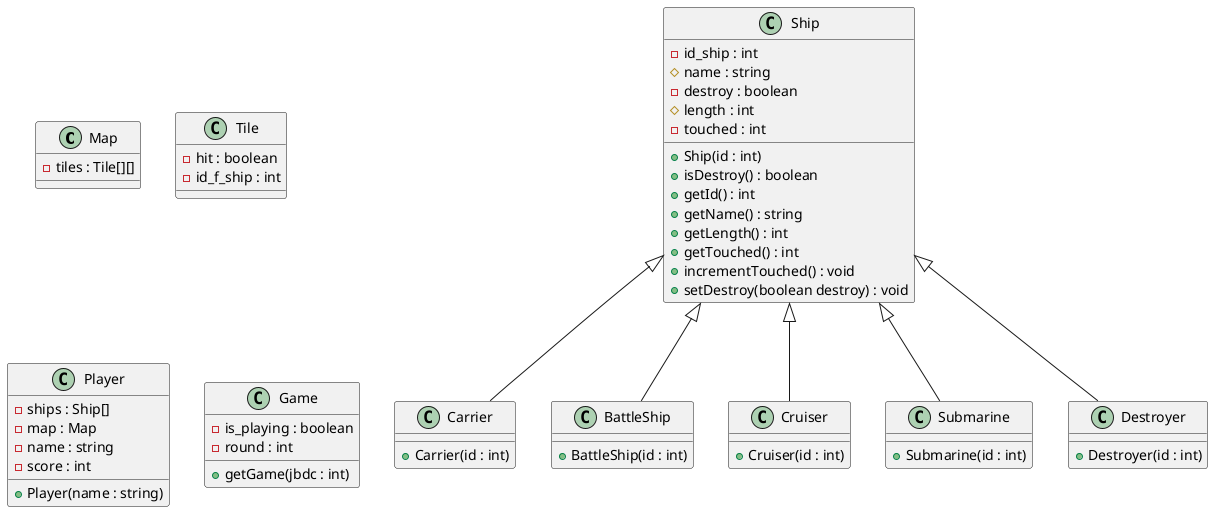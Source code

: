 @startuml MLD

class Map{
    - tiles : Tile[][]
}

class Tile{
    - hit : boolean
    - id_f_ship : int
}

class Ship{
    - id_ship : int
    # name : string
    - destroy : boolean
    # length : int
    - touched : int
    /' ---- Functions ------ '/
    + Ship(id : int)
    + isDestroy() : boolean
    + getId() : int
    + getName() : string
    + getLength() : int
    + getTouched() : int
    + incrementTouched() : void
    + setDestroy(boolean destroy) : void
}

class Carrier extends Ship{
    + Carrier(id : int)
}

class BattleShip extends Ship{
    + BattleShip(id : int)
}

class Cruiser extends Ship{
    + Cruiser(id : int)
}

class Submarine extends Ship{
    + Submarine(id : int)
}

class Destroyer extends Ship{
    + Destroyer(id : int)
}



class Player{
    - ships : Ship[]
    - map : Map
    - name : string
    - score : int
    + Player(name : string)
}

class Game{
    - is_playing : boolean
    - round : int
    + getGame(jbdc : int)
}

@enduml

